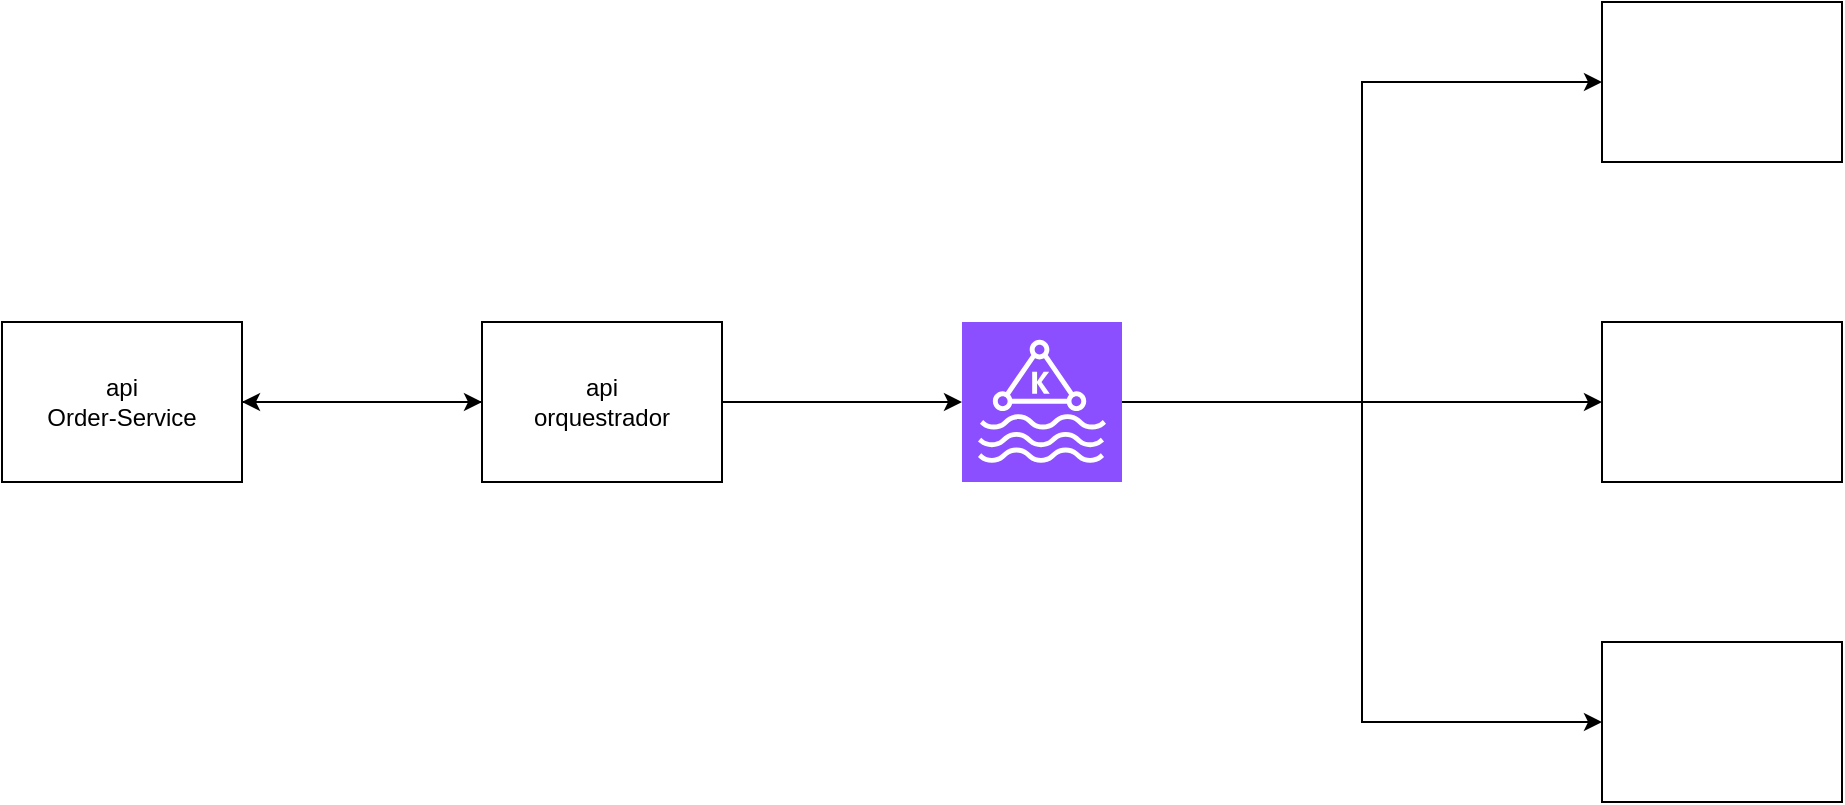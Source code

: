 <mxfile version="24.2.2" type="device">
  <diagram name="Página-1" id="MbNSq4addQoSPEfi8qUK">
    <mxGraphModel dx="1877" dy="522" grid="1" gridSize="10" guides="1" tooltips="1" connect="1" arrows="1" fold="1" page="1" pageScale="1" pageWidth="827" pageHeight="1169" math="0" shadow="0">
      <root>
        <mxCell id="0" />
        <mxCell id="1" parent="0" />
        <mxCell id="UWYEigsfNhlOtDnaGmGY-3" style="edgeStyle=orthogonalEdgeStyle;rounded=0;orthogonalLoop=1;jettySize=auto;html=1;" edge="1" parent="1" source="UWYEigsfNhlOtDnaGmGY-1" target="UWYEigsfNhlOtDnaGmGY-2">
          <mxGeometry relative="1" as="geometry" />
        </mxCell>
        <mxCell id="UWYEigsfNhlOtDnaGmGY-12" style="edgeStyle=orthogonalEdgeStyle;rounded=0;orthogonalLoop=1;jettySize=auto;html=1;" edge="1" parent="1" source="UWYEigsfNhlOtDnaGmGY-1" target="UWYEigsfNhlOtDnaGmGY-10">
          <mxGeometry relative="1" as="geometry" />
        </mxCell>
        <mxCell id="UWYEigsfNhlOtDnaGmGY-1" value="&lt;div&gt;api&lt;/div&gt;orquestrador" style="rounded=0;whiteSpace=wrap;html=1;" vertex="1" parent="1">
          <mxGeometry x="200" y="280" width="120" height="80" as="geometry" />
        </mxCell>
        <mxCell id="UWYEigsfNhlOtDnaGmGY-7" style="edgeStyle=orthogonalEdgeStyle;rounded=0;orthogonalLoop=1;jettySize=auto;html=1;exitX=1;exitY=0.5;exitDx=0;exitDy=0;exitPerimeter=0;" edge="1" parent="1" source="UWYEigsfNhlOtDnaGmGY-2" target="UWYEigsfNhlOtDnaGmGY-4">
          <mxGeometry relative="1" as="geometry">
            <Array as="points">
              <mxPoint x="640" y="320" />
              <mxPoint x="640" y="160" />
            </Array>
          </mxGeometry>
        </mxCell>
        <mxCell id="UWYEigsfNhlOtDnaGmGY-8" style="edgeStyle=orthogonalEdgeStyle;rounded=0;orthogonalLoop=1;jettySize=auto;html=1;entryX=0;entryY=0.5;entryDx=0;entryDy=0;exitX=1;exitY=0.5;exitDx=0;exitDy=0;exitPerimeter=0;" edge="1" parent="1" source="UWYEigsfNhlOtDnaGmGY-2" target="UWYEigsfNhlOtDnaGmGY-5">
          <mxGeometry relative="1" as="geometry">
            <Array as="points">
              <mxPoint x="640" y="320" />
              <mxPoint x="640" y="320" />
            </Array>
          </mxGeometry>
        </mxCell>
        <mxCell id="UWYEigsfNhlOtDnaGmGY-9" style="edgeStyle=orthogonalEdgeStyle;rounded=0;orthogonalLoop=1;jettySize=auto;html=1;entryX=0;entryY=0.5;entryDx=0;entryDy=0;exitX=1;exitY=0.5;exitDx=0;exitDy=0;exitPerimeter=0;" edge="1" parent="1" source="UWYEigsfNhlOtDnaGmGY-2" target="UWYEigsfNhlOtDnaGmGY-6">
          <mxGeometry relative="1" as="geometry">
            <Array as="points">
              <mxPoint x="640" y="320" />
              <mxPoint x="640" y="480" />
            </Array>
          </mxGeometry>
        </mxCell>
        <mxCell id="UWYEigsfNhlOtDnaGmGY-2" value="" style="sketch=0;points=[[0,0,0],[0.25,0,0],[0.5,0,0],[0.75,0,0],[1,0,0],[0,1,0],[0.25,1,0],[0.5,1,0],[0.75,1,0],[1,1,0],[0,0.25,0],[0,0.5,0],[0,0.75,0],[1,0.25,0],[1,0.5,0],[1,0.75,0]];outlineConnect=0;fontColor=#232F3E;fillColor=#8C4FFF;strokeColor=#ffffff;dashed=0;verticalLabelPosition=bottom;verticalAlign=top;align=center;html=1;fontSize=12;fontStyle=0;aspect=fixed;shape=mxgraph.aws4.resourceIcon;resIcon=mxgraph.aws4.managed_streaming_for_kafka;" vertex="1" parent="1">
          <mxGeometry x="440" y="280" width="80" height="80" as="geometry" />
        </mxCell>
        <mxCell id="UWYEigsfNhlOtDnaGmGY-4" value="" style="rounded=0;whiteSpace=wrap;html=1;" vertex="1" parent="1">
          <mxGeometry x="760" y="120" width="120" height="80" as="geometry" />
        </mxCell>
        <mxCell id="UWYEigsfNhlOtDnaGmGY-5" value="" style="rounded=0;whiteSpace=wrap;html=1;" vertex="1" parent="1">
          <mxGeometry x="760" y="280" width="120" height="80" as="geometry" />
        </mxCell>
        <mxCell id="UWYEigsfNhlOtDnaGmGY-6" value="" style="rounded=0;whiteSpace=wrap;html=1;" vertex="1" parent="1">
          <mxGeometry x="760" y="440" width="120" height="80" as="geometry" />
        </mxCell>
        <mxCell id="UWYEigsfNhlOtDnaGmGY-11" style="edgeStyle=orthogonalEdgeStyle;rounded=0;orthogonalLoop=1;jettySize=auto;html=1;entryX=0;entryY=0.5;entryDx=0;entryDy=0;" edge="1" parent="1" source="UWYEigsfNhlOtDnaGmGY-10" target="UWYEigsfNhlOtDnaGmGY-1">
          <mxGeometry relative="1" as="geometry" />
        </mxCell>
        <mxCell id="UWYEigsfNhlOtDnaGmGY-10" value="&lt;div&gt;api&lt;/div&gt;&lt;div&gt;Order-Service&lt;/div&gt;" style="rounded=0;whiteSpace=wrap;html=1;" vertex="1" parent="1">
          <mxGeometry x="-40" y="280" width="120" height="80" as="geometry" />
        </mxCell>
      </root>
    </mxGraphModel>
  </diagram>
</mxfile>
